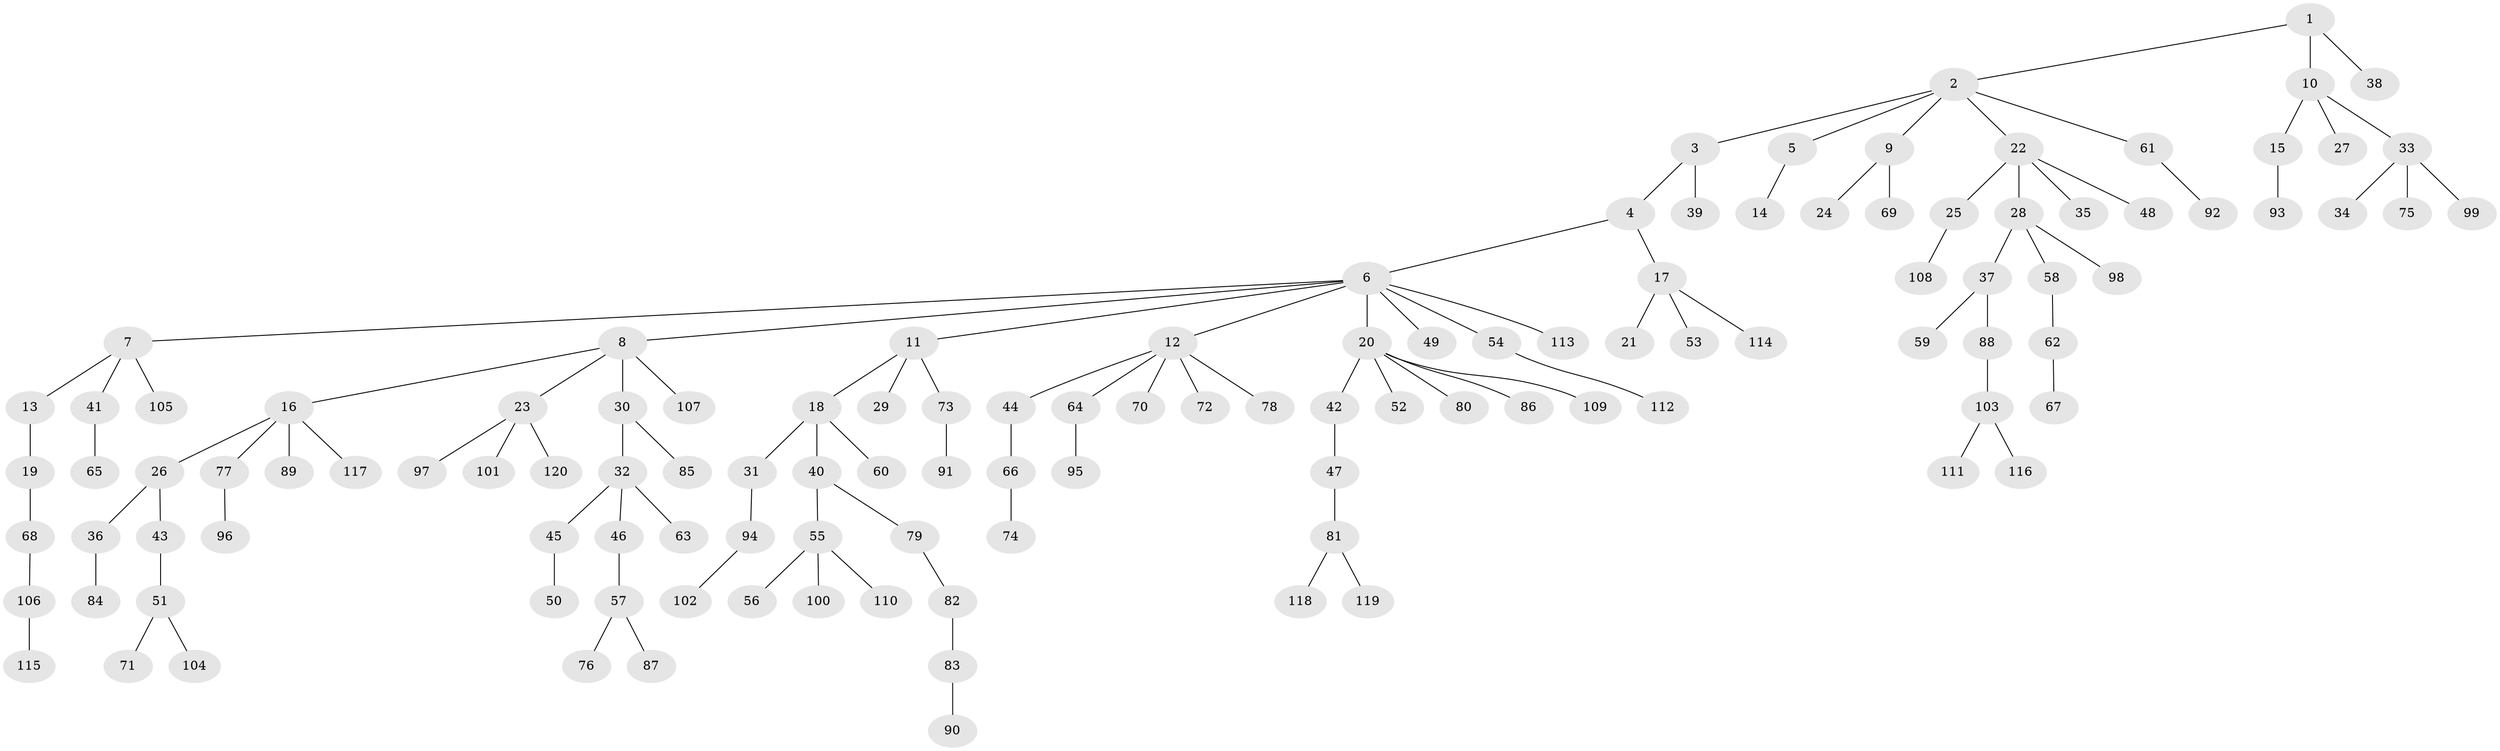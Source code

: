 // Generated by graph-tools (version 1.1) at 2025/50/03/09/25 03:50:16]
// undirected, 120 vertices, 119 edges
graph export_dot {
graph [start="1"]
  node [color=gray90,style=filled];
  1;
  2;
  3;
  4;
  5;
  6;
  7;
  8;
  9;
  10;
  11;
  12;
  13;
  14;
  15;
  16;
  17;
  18;
  19;
  20;
  21;
  22;
  23;
  24;
  25;
  26;
  27;
  28;
  29;
  30;
  31;
  32;
  33;
  34;
  35;
  36;
  37;
  38;
  39;
  40;
  41;
  42;
  43;
  44;
  45;
  46;
  47;
  48;
  49;
  50;
  51;
  52;
  53;
  54;
  55;
  56;
  57;
  58;
  59;
  60;
  61;
  62;
  63;
  64;
  65;
  66;
  67;
  68;
  69;
  70;
  71;
  72;
  73;
  74;
  75;
  76;
  77;
  78;
  79;
  80;
  81;
  82;
  83;
  84;
  85;
  86;
  87;
  88;
  89;
  90;
  91;
  92;
  93;
  94;
  95;
  96;
  97;
  98;
  99;
  100;
  101;
  102;
  103;
  104;
  105;
  106;
  107;
  108;
  109;
  110;
  111;
  112;
  113;
  114;
  115;
  116;
  117;
  118;
  119;
  120;
  1 -- 2;
  1 -- 10;
  1 -- 38;
  2 -- 3;
  2 -- 5;
  2 -- 9;
  2 -- 22;
  2 -- 61;
  3 -- 4;
  3 -- 39;
  4 -- 6;
  4 -- 17;
  5 -- 14;
  6 -- 7;
  6 -- 8;
  6 -- 11;
  6 -- 12;
  6 -- 20;
  6 -- 49;
  6 -- 54;
  6 -- 113;
  7 -- 13;
  7 -- 41;
  7 -- 105;
  8 -- 16;
  8 -- 23;
  8 -- 30;
  8 -- 107;
  9 -- 24;
  9 -- 69;
  10 -- 15;
  10 -- 27;
  10 -- 33;
  11 -- 18;
  11 -- 29;
  11 -- 73;
  12 -- 44;
  12 -- 64;
  12 -- 70;
  12 -- 72;
  12 -- 78;
  13 -- 19;
  15 -- 93;
  16 -- 26;
  16 -- 77;
  16 -- 89;
  16 -- 117;
  17 -- 21;
  17 -- 53;
  17 -- 114;
  18 -- 31;
  18 -- 40;
  18 -- 60;
  19 -- 68;
  20 -- 42;
  20 -- 52;
  20 -- 80;
  20 -- 86;
  20 -- 109;
  22 -- 25;
  22 -- 28;
  22 -- 35;
  22 -- 48;
  23 -- 97;
  23 -- 101;
  23 -- 120;
  25 -- 108;
  26 -- 36;
  26 -- 43;
  28 -- 37;
  28 -- 58;
  28 -- 98;
  30 -- 32;
  30 -- 85;
  31 -- 94;
  32 -- 45;
  32 -- 46;
  32 -- 63;
  33 -- 34;
  33 -- 75;
  33 -- 99;
  36 -- 84;
  37 -- 59;
  37 -- 88;
  40 -- 55;
  40 -- 79;
  41 -- 65;
  42 -- 47;
  43 -- 51;
  44 -- 66;
  45 -- 50;
  46 -- 57;
  47 -- 81;
  51 -- 71;
  51 -- 104;
  54 -- 112;
  55 -- 56;
  55 -- 100;
  55 -- 110;
  57 -- 76;
  57 -- 87;
  58 -- 62;
  61 -- 92;
  62 -- 67;
  64 -- 95;
  66 -- 74;
  68 -- 106;
  73 -- 91;
  77 -- 96;
  79 -- 82;
  81 -- 118;
  81 -- 119;
  82 -- 83;
  83 -- 90;
  88 -- 103;
  94 -- 102;
  103 -- 111;
  103 -- 116;
  106 -- 115;
}
